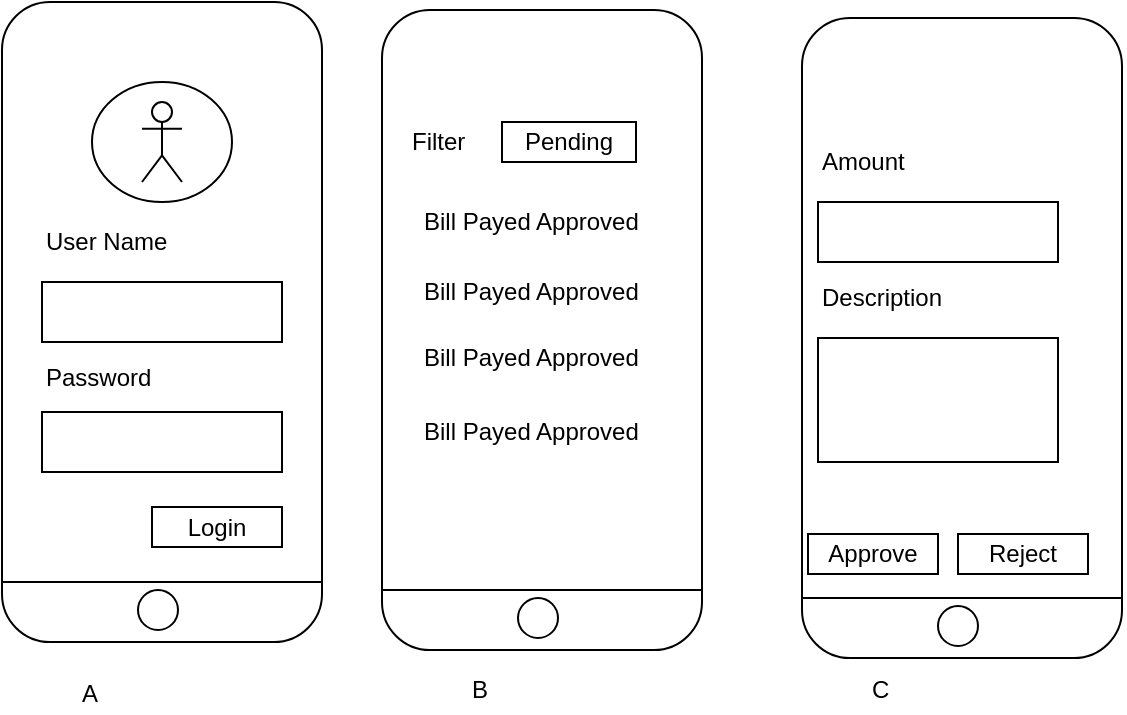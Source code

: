 <mxfile version="10.6.3" type="device"><diagram id="yKeUibKgZaDfXmzfndz6" name="Page-1"><mxGraphModel dx="840" dy="413" grid="1" gridSize="10" guides="1" tooltips="1" connect="1" arrows="1" fold="1" page="1" pageScale="1" pageWidth="827" pageHeight="1169" math="0" shadow="0"><root><mxCell id="0"/><mxCell id="1" parent="0"/><mxCell id="zlkF7UWLzerO2vU20U-f-1" value="" style="rounded=1;whiteSpace=wrap;html=1;" vertex="1" parent="1"><mxGeometry x="320" y="54" width="160" height="320" as="geometry"/></mxCell><mxCell id="zlkF7UWLzerO2vU20U-f-2" value="" style="endArrow=none;html=1;" edge="1" parent="1"><mxGeometry width="50" height="50" relative="1" as="geometry"><mxPoint x="320" y="344" as="sourcePoint"/><mxPoint x="480" y="344" as="targetPoint"/></mxGeometry></mxCell><mxCell id="zlkF7UWLzerO2vU20U-f-3" value="" style="ellipse;whiteSpace=wrap;html=1;align=center;" vertex="1" parent="1"><mxGeometry x="388" y="348" width="20" height="20" as="geometry"/></mxCell><mxCell id="zlkF7UWLzerO2vU20U-f-4" value="Bill Payed Approved" style="text;html=1;strokeColor=none;fillColor=none;align=left;verticalAlign=middle;whiteSpace=wrap;rounded=0;" vertex="1" parent="1"><mxGeometry x="339" y="150" width="122" height="20" as="geometry"/></mxCell><mxCell id="zlkF7UWLzerO2vU20U-f-5" value="Bill Payed Approved" style="text;html=1;strokeColor=none;fillColor=none;align=left;verticalAlign=middle;whiteSpace=wrap;rounded=0;" vertex="1" parent="1"><mxGeometry x="339" y="185" width="122" height="20" as="geometry"/></mxCell><mxCell id="zlkF7UWLzerO2vU20U-f-6" value="Bill Payed Approved" style="text;html=1;strokeColor=none;fillColor=none;align=left;verticalAlign=middle;whiteSpace=wrap;rounded=0;" vertex="1" parent="1"><mxGeometry x="339" y="217.5" width="122" height="20" as="geometry"/></mxCell><mxCell id="zlkF7UWLzerO2vU20U-f-7" value="Bill Payed Approved" style="text;html=1;strokeColor=none;fillColor=none;align=left;verticalAlign=middle;whiteSpace=wrap;rounded=0;" vertex="1" parent="1"><mxGeometry x="339" y="255" width="122" height="20" as="geometry"/></mxCell><mxCell id="zlkF7UWLzerO2vU20U-f-8" value="" style="rounded=1;whiteSpace=wrap;html=1;" vertex="1" parent="1"><mxGeometry x="530" y="58" width="160" height="320" as="geometry"/></mxCell><mxCell id="zlkF7UWLzerO2vU20U-f-9" value="" style="endArrow=none;html=1;" edge="1" parent="1"><mxGeometry width="50" height="50" relative="1" as="geometry"><mxPoint x="530" y="348" as="sourcePoint"/><mxPoint x="690" y="348" as="targetPoint"/></mxGeometry></mxCell><mxCell id="zlkF7UWLzerO2vU20U-f-10" value="" style="ellipse;whiteSpace=wrap;html=1;align=center;" vertex="1" parent="1"><mxGeometry x="598" y="352" width="20" height="20" as="geometry"/></mxCell><mxCell id="zlkF7UWLzerO2vU20U-f-11" value="" style="rounded=0;whiteSpace=wrap;html=1;" vertex="1" parent="1"><mxGeometry x="538" y="150" width="120" height="30" as="geometry"/></mxCell><mxCell id="zlkF7UWLzerO2vU20U-f-12" value="Amount" style="text;html=1;strokeColor=none;fillColor=none;align=left;verticalAlign=middle;whiteSpace=wrap;rounded=0;" vertex="1" parent="1"><mxGeometry x="538" y="120" width="70" height="20" as="geometry"/></mxCell><mxCell id="zlkF7UWLzerO2vU20U-f-13" value="" style="rounded=1;whiteSpace=wrap;html=1;" vertex="1" parent="1"><mxGeometry x="130" y="50" width="160" height="320" as="geometry"/></mxCell><mxCell id="zlkF7UWLzerO2vU20U-f-14" value="" style="rounded=0;whiteSpace=wrap;html=1;" vertex="1" parent="1"><mxGeometry x="150" y="190" width="120" height="30" as="geometry"/></mxCell><mxCell id="zlkF7UWLzerO2vU20U-f-15" value="" style="rounded=0;whiteSpace=wrap;html=1;" vertex="1" parent="1"><mxGeometry x="150" y="255" width="120" height="30" as="geometry"/></mxCell><mxCell id="zlkF7UWLzerO2vU20U-f-16" value="User Name" style="text;html=1;strokeColor=none;fillColor=none;align=left;verticalAlign=middle;whiteSpace=wrap;rounded=0;" vertex="1" parent="1"><mxGeometry x="150" y="160" width="70" height="20" as="geometry"/></mxCell><mxCell id="zlkF7UWLzerO2vU20U-f-17" value="Password" style="text;html=1;strokeColor=none;fillColor=none;align=left;verticalAlign=middle;whiteSpace=wrap;rounded=0;" vertex="1" parent="1"><mxGeometry x="150" y="227.5" width="70" height="20" as="geometry"/></mxCell><mxCell id="zlkF7UWLzerO2vU20U-f-18" value="" style="ellipse;whiteSpace=wrap;html=1;align=left;" vertex="1" parent="1"><mxGeometry x="175" y="90" width="70" height="60" as="geometry"/></mxCell><mxCell id="zlkF7UWLzerO2vU20U-f-19" value="" style="shape=umlActor;verticalLabelPosition=bottom;labelBackgroundColor=#ffffff;verticalAlign=top;html=1;outlineConnect=0;align=left;" vertex="1" parent="1"><mxGeometry x="200" y="100" width="20" height="40" as="geometry"/></mxCell><mxCell id="zlkF7UWLzerO2vU20U-f-20" value="Login" style="rounded=0;whiteSpace=wrap;html=1;align=center;" vertex="1" parent="1"><mxGeometry x="205" y="302.5" width="65" height="20" as="geometry"/></mxCell><mxCell id="zlkF7UWLzerO2vU20U-f-21" value="" style="endArrow=none;html=1;" edge="1" parent="1"><mxGeometry width="50" height="50" relative="1" as="geometry"><mxPoint x="130" y="340" as="sourcePoint"/><mxPoint x="290" y="340" as="targetPoint"/></mxGeometry></mxCell><mxCell id="zlkF7UWLzerO2vU20U-f-22" value="" style="ellipse;whiteSpace=wrap;html=1;align=center;" vertex="1" parent="1"><mxGeometry x="198" y="344" width="20" height="20" as="geometry"/></mxCell><mxCell id="zlkF7UWLzerO2vU20U-f-23" value="Approve" style="rounded=0;whiteSpace=wrap;html=1;align=center;" vertex="1" parent="1"><mxGeometry x="533" y="316" width="65" height="20" as="geometry"/></mxCell><mxCell id="zlkF7UWLzerO2vU20U-f-24" value="Reject" style="rounded=0;whiteSpace=wrap;html=1;align=center;" vertex="1" parent="1"><mxGeometry x="608" y="316" width="65" height="20" as="geometry"/></mxCell><mxCell id="zlkF7UWLzerO2vU20U-f-25" value="" style="rounded=0;whiteSpace=wrap;html=1;" vertex="1" parent="1"><mxGeometry x="538" y="218" width="120" height="62" as="geometry"/></mxCell><mxCell id="zlkF7UWLzerO2vU20U-f-26" value="Description" style="text;html=1;strokeColor=none;fillColor=none;align=left;verticalAlign=middle;whiteSpace=wrap;rounded=0;" vertex="1" parent="1"><mxGeometry x="538" y="188" width="70" height="20" as="geometry"/></mxCell><mxCell id="zlkF7UWLzerO2vU20U-f-27" value="Filter" style="text;html=1;strokeColor=none;fillColor=none;align=left;verticalAlign=middle;whiteSpace=wrap;rounded=0;" vertex="1" parent="1"><mxGeometry x="333" y="110" width="80" height="20" as="geometry"/></mxCell><mxCell id="zlkF7UWLzerO2vU20U-f-28" value="Pending" style="rounded=0;whiteSpace=wrap;html=1;" vertex="1" parent="1"><mxGeometry x="380" y="110" width="67" height="20" as="geometry"/></mxCell><mxCell id="zlkF7UWLzerO2vU20U-f-29" value="A" style="text;html=1;strokeColor=none;fillColor=none;align=left;verticalAlign=middle;whiteSpace=wrap;rounded=0;" vertex="1" parent="1"><mxGeometry x="167.5" y="385.5" width="70" height="20" as="geometry"/></mxCell><mxCell id="zlkF7UWLzerO2vU20U-f-30" value="B" style="text;html=1;strokeColor=none;fillColor=none;align=left;verticalAlign=middle;whiteSpace=wrap;rounded=0;" vertex="1" parent="1"><mxGeometry x="363" y="384" width="70" height="20" as="geometry"/></mxCell><mxCell id="zlkF7UWLzerO2vU20U-f-31" value="C" style="text;html=1;strokeColor=none;fillColor=none;align=left;verticalAlign=middle;whiteSpace=wrap;rounded=0;" vertex="1" parent="1"><mxGeometry x="563" y="384" width="70" height="20" as="geometry"/></mxCell></root></mxGraphModel></diagram></mxfile>